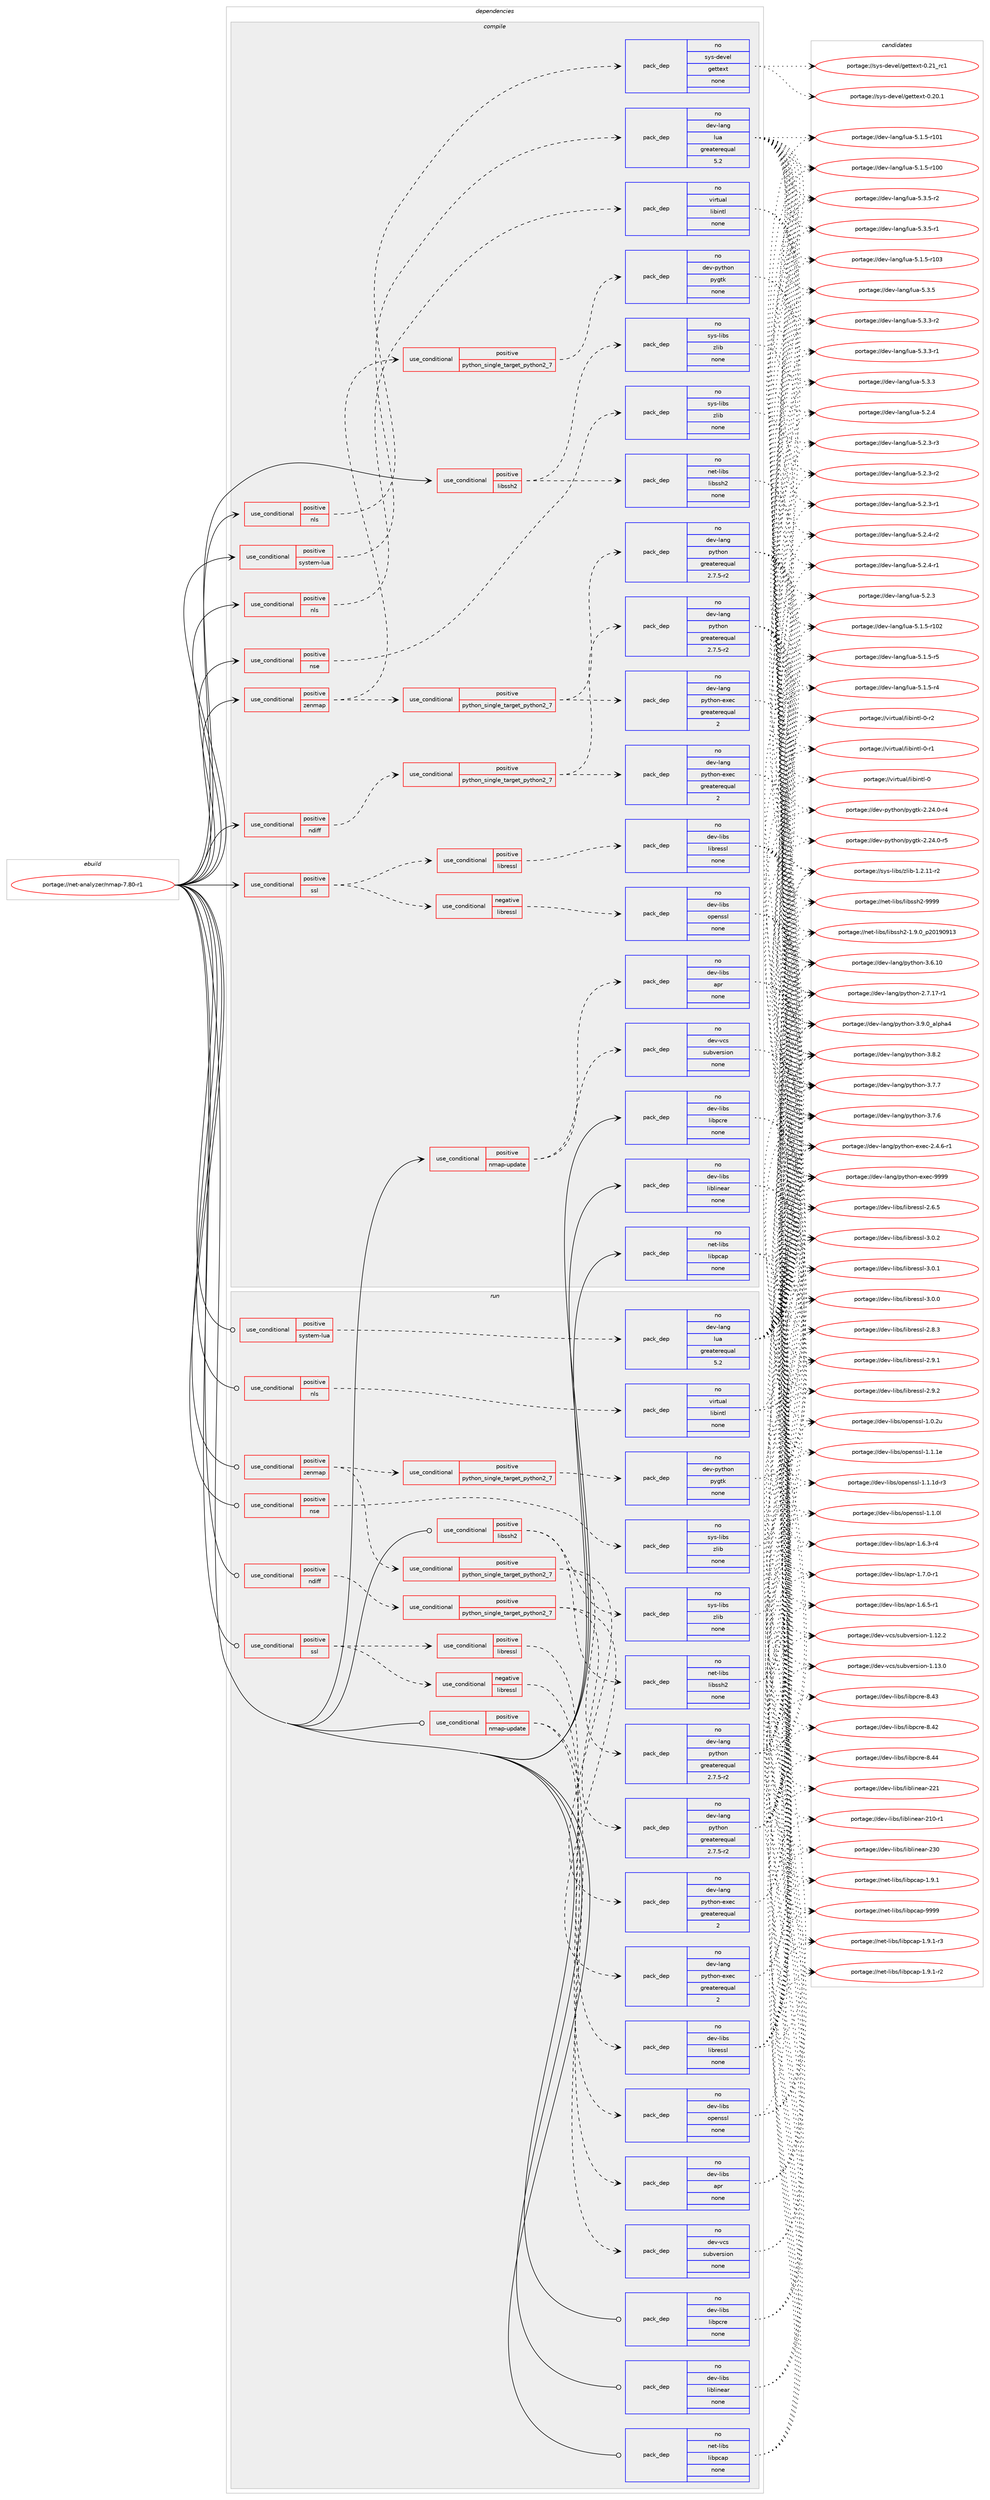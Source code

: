 digraph prolog {

# *************
# Graph options
# *************

newrank=true;
concentrate=true;
compound=true;
graph [rankdir=LR,fontname=Helvetica,fontsize=10,ranksep=1.5];#, ranksep=2.5, nodesep=0.2];
edge  [arrowhead=vee];
node  [fontname=Helvetica,fontsize=10];

# **********
# The ebuild
# **********

subgraph cluster_leftcol {
color=gray;
rank=same;
label=<<i>ebuild</i>>;
id [label="portage://net-analyzer/nmap-7.80-r1", color=red, width=4, href="../net-analyzer/nmap-7.80-r1.svg"];
}

# ****************
# The dependencies
# ****************

subgraph cluster_midcol {
color=gray;
label=<<i>dependencies</i>>;
subgraph cluster_compile {
fillcolor="#eeeeee";
style=filled;
label=<<i>compile</i>>;
subgraph cond4497 {
dependency25790 [label=<<TABLE BORDER="0" CELLBORDER="1" CELLSPACING="0" CELLPADDING="4"><TR><TD ROWSPAN="3" CELLPADDING="10">use_conditional</TD></TR><TR><TD>positive</TD></TR><TR><TD>libssh2</TD></TR></TABLE>>, shape=none, color=red];
subgraph pack20901 {
dependency25791 [label=<<TABLE BORDER="0" CELLBORDER="1" CELLSPACING="0" CELLPADDING="4" WIDTH="220"><TR><TD ROWSPAN="6" CELLPADDING="30">pack_dep</TD></TR><TR><TD WIDTH="110">no</TD></TR><TR><TD>net-libs</TD></TR><TR><TD>libssh2</TD></TR><TR><TD>none</TD></TR><TR><TD></TD></TR></TABLE>>, shape=none, color=blue];
}
dependency25790:e -> dependency25791:w [weight=20,style="dashed",arrowhead="vee"];
subgraph pack20902 {
dependency25792 [label=<<TABLE BORDER="0" CELLBORDER="1" CELLSPACING="0" CELLPADDING="4" WIDTH="220"><TR><TD ROWSPAN="6" CELLPADDING="30">pack_dep</TD></TR><TR><TD WIDTH="110">no</TD></TR><TR><TD>sys-libs</TD></TR><TR><TD>zlib</TD></TR><TR><TD>none</TD></TR><TR><TD></TD></TR></TABLE>>, shape=none, color=blue];
}
dependency25790:e -> dependency25792:w [weight=20,style="dashed",arrowhead="vee"];
}
id:e -> dependency25790:w [weight=20,style="solid",arrowhead="vee"];
subgraph cond4498 {
dependency25793 [label=<<TABLE BORDER="0" CELLBORDER="1" CELLSPACING="0" CELLPADDING="4"><TR><TD ROWSPAN="3" CELLPADDING="10">use_conditional</TD></TR><TR><TD>positive</TD></TR><TR><TD>ndiff</TD></TR></TABLE>>, shape=none, color=red];
subgraph cond4499 {
dependency25794 [label=<<TABLE BORDER="0" CELLBORDER="1" CELLSPACING="0" CELLPADDING="4"><TR><TD ROWSPAN="3" CELLPADDING="10">use_conditional</TD></TR><TR><TD>positive</TD></TR><TR><TD>python_single_target_python2_7</TD></TR></TABLE>>, shape=none, color=red];
subgraph pack20903 {
dependency25795 [label=<<TABLE BORDER="0" CELLBORDER="1" CELLSPACING="0" CELLPADDING="4" WIDTH="220"><TR><TD ROWSPAN="6" CELLPADDING="30">pack_dep</TD></TR><TR><TD WIDTH="110">no</TD></TR><TR><TD>dev-lang</TD></TR><TR><TD>python</TD></TR><TR><TD>greaterequal</TD></TR><TR><TD>2.7.5-r2</TD></TR></TABLE>>, shape=none, color=blue];
}
dependency25794:e -> dependency25795:w [weight=20,style="dashed",arrowhead="vee"];
subgraph pack20904 {
dependency25796 [label=<<TABLE BORDER="0" CELLBORDER="1" CELLSPACING="0" CELLPADDING="4" WIDTH="220"><TR><TD ROWSPAN="6" CELLPADDING="30">pack_dep</TD></TR><TR><TD WIDTH="110">no</TD></TR><TR><TD>dev-lang</TD></TR><TR><TD>python-exec</TD></TR><TR><TD>greaterequal</TD></TR><TR><TD>2</TD></TR></TABLE>>, shape=none, color=blue];
}
dependency25794:e -> dependency25796:w [weight=20,style="dashed",arrowhead="vee"];
}
dependency25793:e -> dependency25794:w [weight=20,style="dashed",arrowhead="vee"];
}
id:e -> dependency25793:w [weight=20,style="solid",arrowhead="vee"];
subgraph cond4500 {
dependency25797 [label=<<TABLE BORDER="0" CELLBORDER="1" CELLSPACING="0" CELLPADDING="4"><TR><TD ROWSPAN="3" CELLPADDING="10">use_conditional</TD></TR><TR><TD>positive</TD></TR><TR><TD>nls</TD></TR></TABLE>>, shape=none, color=red];
subgraph pack20905 {
dependency25798 [label=<<TABLE BORDER="0" CELLBORDER="1" CELLSPACING="0" CELLPADDING="4" WIDTH="220"><TR><TD ROWSPAN="6" CELLPADDING="30">pack_dep</TD></TR><TR><TD WIDTH="110">no</TD></TR><TR><TD>sys-devel</TD></TR><TR><TD>gettext</TD></TR><TR><TD>none</TD></TR><TR><TD></TD></TR></TABLE>>, shape=none, color=blue];
}
dependency25797:e -> dependency25798:w [weight=20,style="dashed",arrowhead="vee"];
}
id:e -> dependency25797:w [weight=20,style="solid",arrowhead="vee"];
subgraph cond4501 {
dependency25799 [label=<<TABLE BORDER="0" CELLBORDER="1" CELLSPACING="0" CELLPADDING="4"><TR><TD ROWSPAN="3" CELLPADDING="10">use_conditional</TD></TR><TR><TD>positive</TD></TR><TR><TD>nls</TD></TR></TABLE>>, shape=none, color=red];
subgraph pack20906 {
dependency25800 [label=<<TABLE BORDER="0" CELLBORDER="1" CELLSPACING="0" CELLPADDING="4" WIDTH="220"><TR><TD ROWSPAN="6" CELLPADDING="30">pack_dep</TD></TR><TR><TD WIDTH="110">no</TD></TR><TR><TD>virtual</TD></TR><TR><TD>libintl</TD></TR><TR><TD>none</TD></TR><TR><TD></TD></TR></TABLE>>, shape=none, color=blue];
}
dependency25799:e -> dependency25800:w [weight=20,style="dashed",arrowhead="vee"];
}
id:e -> dependency25799:w [weight=20,style="solid",arrowhead="vee"];
subgraph cond4502 {
dependency25801 [label=<<TABLE BORDER="0" CELLBORDER="1" CELLSPACING="0" CELLPADDING="4"><TR><TD ROWSPAN="3" CELLPADDING="10">use_conditional</TD></TR><TR><TD>positive</TD></TR><TR><TD>nmap-update</TD></TR></TABLE>>, shape=none, color=red];
subgraph pack20907 {
dependency25802 [label=<<TABLE BORDER="0" CELLBORDER="1" CELLSPACING="0" CELLPADDING="4" WIDTH="220"><TR><TD ROWSPAN="6" CELLPADDING="30">pack_dep</TD></TR><TR><TD WIDTH="110">no</TD></TR><TR><TD>dev-libs</TD></TR><TR><TD>apr</TD></TR><TR><TD>none</TD></TR><TR><TD></TD></TR></TABLE>>, shape=none, color=blue];
}
dependency25801:e -> dependency25802:w [weight=20,style="dashed",arrowhead="vee"];
subgraph pack20908 {
dependency25803 [label=<<TABLE BORDER="0" CELLBORDER="1" CELLSPACING="0" CELLPADDING="4" WIDTH="220"><TR><TD ROWSPAN="6" CELLPADDING="30">pack_dep</TD></TR><TR><TD WIDTH="110">no</TD></TR><TR><TD>dev-vcs</TD></TR><TR><TD>subversion</TD></TR><TR><TD>none</TD></TR><TR><TD></TD></TR></TABLE>>, shape=none, color=blue];
}
dependency25801:e -> dependency25803:w [weight=20,style="dashed",arrowhead="vee"];
}
id:e -> dependency25801:w [weight=20,style="solid",arrowhead="vee"];
subgraph cond4503 {
dependency25804 [label=<<TABLE BORDER="0" CELLBORDER="1" CELLSPACING="0" CELLPADDING="4"><TR><TD ROWSPAN="3" CELLPADDING="10">use_conditional</TD></TR><TR><TD>positive</TD></TR><TR><TD>nse</TD></TR></TABLE>>, shape=none, color=red];
subgraph pack20909 {
dependency25805 [label=<<TABLE BORDER="0" CELLBORDER="1" CELLSPACING="0" CELLPADDING="4" WIDTH="220"><TR><TD ROWSPAN="6" CELLPADDING="30">pack_dep</TD></TR><TR><TD WIDTH="110">no</TD></TR><TR><TD>sys-libs</TD></TR><TR><TD>zlib</TD></TR><TR><TD>none</TD></TR><TR><TD></TD></TR></TABLE>>, shape=none, color=blue];
}
dependency25804:e -> dependency25805:w [weight=20,style="dashed",arrowhead="vee"];
}
id:e -> dependency25804:w [weight=20,style="solid",arrowhead="vee"];
subgraph cond4504 {
dependency25806 [label=<<TABLE BORDER="0" CELLBORDER="1" CELLSPACING="0" CELLPADDING="4"><TR><TD ROWSPAN="3" CELLPADDING="10">use_conditional</TD></TR><TR><TD>positive</TD></TR><TR><TD>ssl</TD></TR></TABLE>>, shape=none, color=red];
subgraph cond4505 {
dependency25807 [label=<<TABLE BORDER="0" CELLBORDER="1" CELLSPACING="0" CELLPADDING="4"><TR><TD ROWSPAN="3" CELLPADDING="10">use_conditional</TD></TR><TR><TD>negative</TD></TR><TR><TD>libressl</TD></TR></TABLE>>, shape=none, color=red];
subgraph pack20910 {
dependency25808 [label=<<TABLE BORDER="0" CELLBORDER="1" CELLSPACING="0" CELLPADDING="4" WIDTH="220"><TR><TD ROWSPAN="6" CELLPADDING="30">pack_dep</TD></TR><TR><TD WIDTH="110">no</TD></TR><TR><TD>dev-libs</TD></TR><TR><TD>openssl</TD></TR><TR><TD>none</TD></TR><TR><TD></TD></TR></TABLE>>, shape=none, color=blue];
}
dependency25807:e -> dependency25808:w [weight=20,style="dashed",arrowhead="vee"];
}
dependency25806:e -> dependency25807:w [weight=20,style="dashed",arrowhead="vee"];
subgraph cond4506 {
dependency25809 [label=<<TABLE BORDER="0" CELLBORDER="1" CELLSPACING="0" CELLPADDING="4"><TR><TD ROWSPAN="3" CELLPADDING="10">use_conditional</TD></TR><TR><TD>positive</TD></TR><TR><TD>libressl</TD></TR></TABLE>>, shape=none, color=red];
subgraph pack20911 {
dependency25810 [label=<<TABLE BORDER="0" CELLBORDER="1" CELLSPACING="0" CELLPADDING="4" WIDTH="220"><TR><TD ROWSPAN="6" CELLPADDING="30">pack_dep</TD></TR><TR><TD WIDTH="110">no</TD></TR><TR><TD>dev-libs</TD></TR><TR><TD>libressl</TD></TR><TR><TD>none</TD></TR><TR><TD></TD></TR></TABLE>>, shape=none, color=blue];
}
dependency25809:e -> dependency25810:w [weight=20,style="dashed",arrowhead="vee"];
}
dependency25806:e -> dependency25809:w [weight=20,style="dashed",arrowhead="vee"];
}
id:e -> dependency25806:w [weight=20,style="solid",arrowhead="vee"];
subgraph cond4507 {
dependency25811 [label=<<TABLE BORDER="0" CELLBORDER="1" CELLSPACING="0" CELLPADDING="4"><TR><TD ROWSPAN="3" CELLPADDING="10">use_conditional</TD></TR><TR><TD>positive</TD></TR><TR><TD>system-lua</TD></TR></TABLE>>, shape=none, color=red];
subgraph pack20912 {
dependency25812 [label=<<TABLE BORDER="0" CELLBORDER="1" CELLSPACING="0" CELLPADDING="4" WIDTH="220"><TR><TD ROWSPAN="6" CELLPADDING="30">pack_dep</TD></TR><TR><TD WIDTH="110">no</TD></TR><TR><TD>dev-lang</TD></TR><TR><TD>lua</TD></TR><TR><TD>greaterequal</TD></TR><TR><TD>5.2</TD></TR></TABLE>>, shape=none, color=blue];
}
dependency25811:e -> dependency25812:w [weight=20,style="dashed",arrowhead="vee"];
}
id:e -> dependency25811:w [weight=20,style="solid",arrowhead="vee"];
subgraph cond4508 {
dependency25813 [label=<<TABLE BORDER="0" CELLBORDER="1" CELLSPACING="0" CELLPADDING="4"><TR><TD ROWSPAN="3" CELLPADDING="10">use_conditional</TD></TR><TR><TD>positive</TD></TR><TR><TD>zenmap</TD></TR></TABLE>>, shape=none, color=red];
subgraph cond4509 {
dependency25814 [label=<<TABLE BORDER="0" CELLBORDER="1" CELLSPACING="0" CELLPADDING="4"><TR><TD ROWSPAN="3" CELLPADDING="10">use_conditional</TD></TR><TR><TD>positive</TD></TR><TR><TD>python_single_target_python2_7</TD></TR></TABLE>>, shape=none, color=red];
subgraph pack20913 {
dependency25815 [label=<<TABLE BORDER="0" CELLBORDER="1" CELLSPACING="0" CELLPADDING="4" WIDTH="220"><TR><TD ROWSPAN="6" CELLPADDING="30">pack_dep</TD></TR><TR><TD WIDTH="110">no</TD></TR><TR><TD>dev-python</TD></TR><TR><TD>pygtk</TD></TR><TR><TD>none</TD></TR><TR><TD></TD></TR></TABLE>>, shape=none, color=blue];
}
dependency25814:e -> dependency25815:w [weight=20,style="dashed",arrowhead="vee"];
}
dependency25813:e -> dependency25814:w [weight=20,style="dashed",arrowhead="vee"];
subgraph cond4510 {
dependency25816 [label=<<TABLE BORDER="0" CELLBORDER="1" CELLSPACING="0" CELLPADDING="4"><TR><TD ROWSPAN="3" CELLPADDING="10">use_conditional</TD></TR><TR><TD>positive</TD></TR><TR><TD>python_single_target_python2_7</TD></TR></TABLE>>, shape=none, color=red];
subgraph pack20914 {
dependency25817 [label=<<TABLE BORDER="0" CELLBORDER="1" CELLSPACING="0" CELLPADDING="4" WIDTH="220"><TR><TD ROWSPAN="6" CELLPADDING="30">pack_dep</TD></TR><TR><TD WIDTH="110">no</TD></TR><TR><TD>dev-lang</TD></TR><TR><TD>python</TD></TR><TR><TD>greaterequal</TD></TR><TR><TD>2.7.5-r2</TD></TR></TABLE>>, shape=none, color=blue];
}
dependency25816:e -> dependency25817:w [weight=20,style="dashed",arrowhead="vee"];
subgraph pack20915 {
dependency25818 [label=<<TABLE BORDER="0" CELLBORDER="1" CELLSPACING="0" CELLPADDING="4" WIDTH="220"><TR><TD ROWSPAN="6" CELLPADDING="30">pack_dep</TD></TR><TR><TD WIDTH="110">no</TD></TR><TR><TD>dev-lang</TD></TR><TR><TD>python-exec</TD></TR><TR><TD>greaterequal</TD></TR><TR><TD>2</TD></TR></TABLE>>, shape=none, color=blue];
}
dependency25816:e -> dependency25818:w [weight=20,style="dashed",arrowhead="vee"];
}
dependency25813:e -> dependency25816:w [weight=20,style="dashed",arrowhead="vee"];
}
id:e -> dependency25813:w [weight=20,style="solid",arrowhead="vee"];
subgraph pack20916 {
dependency25819 [label=<<TABLE BORDER="0" CELLBORDER="1" CELLSPACING="0" CELLPADDING="4" WIDTH="220"><TR><TD ROWSPAN="6" CELLPADDING="30">pack_dep</TD></TR><TR><TD WIDTH="110">no</TD></TR><TR><TD>dev-libs</TD></TR><TR><TD>liblinear</TD></TR><TR><TD>none</TD></TR><TR><TD></TD></TR></TABLE>>, shape=none, color=blue];
}
id:e -> dependency25819:w [weight=20,style="solid",arrowhead="vee"];
subgraph pack20917 {
dependency25820 [label=<<TABLE BORDER="0" CELLBORDER="1" CELLSPACING="0" CELLPADDING="4" WIDTH="220"><TR><TD ROWSPAN="6" CELLPADDING="30">pack_dep</TD></TR><TR><TD WIDTH="110">no</TD></TR><TR><TD>dev-libs</TD></TR><TR><TD>libpcre</TD></TR><TR><TD>none</TD></TR><TR><TD></TD></TR></TABLE>>, shape=none, color=blue];
}
id:e -> dependency25820:w [weight=20,style="solid",arrowhead="vee"];
subgraph pack20918 {
dependency25821 [label=<<TABLE BORDER="0" CELLBORDER="1" CELLSPACING="0" CELLPADDING="4" WIDTH="220"><TR><TD ROWSPAN="6" CELLPADDING="30">pack_dep</TD></TR><TR><TD WIDTH="110">no</TD></TR><TR><TD>net-libs</TD></TR><TR><TD>libpcap</TD></TR><TR><TD>none</TD></TR><TR><TD></TD></TR></TABLE>>, shape=none, color=blue];
}
id:e -> dependency25821:w [weight=20,style="solid",arrowhead="vee"];
}
subgraph cluster_compileandrun {
fillcolor="#eeeeee";
style=filled;
label=<<i>compile and run</i>>;
}
subgraph cluster_run {
fillcolor="#eeeeee";
style=filled;
label=<<i>run</i>>;
subgraph cond4511 {
dependency25822 [label=<<TABLE BORDER="0" CELLBORDER="1" CELLSPACING="0" CELLPADDING="4"><TR><TD ROWSPAN="3" CELLPADDING="10">use_conditional</TD></TR><TR><TD>positive</TD></TR><TR><TD>libssh2</TD></TR></TABLE>>, shape=none, color=red];
subgraph pack20919 {
dependency25823 [label=<<TABLE BORDER="0" CELLBORDER="1" CELLSPACING="0" CELLPADDING="4" WIDTH="220"><TR><TD ROWSPAN="6" CELLPADDING="30">pack_dep</TD></TR><TR><TD WIDTH="110">no</TD></TR><TR><TD>net-libs</TD></TR><TR><TD>libssh2</TD></TR><TR><TD>none</TD></TR><TR><TD></TD></TR></TABLE>>, shape=none, color=blue];
}
dependency25822:e -> dependency25823:w [weight=20,style="dashed",arrowhead="vee"];
subgraph pack20920 {
dependency25824 [label=<<TABLE BORDER="0" CELLBORDER="1" CELLSPACING="0" CELLPADDING="4" WIDTH="220"><TR><TD ROWSPAN="6" CELLPADDING="30">pack_dep</TD></TR><TR><TD WIDTH="110">no</TD></TR><TR><TD>sys-libs</TD></TR><TR><TD>zlib</TD></TR><TR><TD>none</TD></TR><TR><TD></TD></TR></TABLE>>, shape=none, color=blue];
}
dependency25822:e -> dependency25824:w [weight=20,style="dashed",arrowhead="vee"];
}
id:e -> dependency25822:w [weight=20,style="solid",arrowhead="odot"];
subgraph cond4512 {
dependency25825 [label=<<TABLE BORDER="0" CELLBORDER="1" CELLSPACING="0" CELLPADDING="4"><TR><TD ROWSPAN="3" CELLPADDING="10">use_conditional</TD></TR><TR><TD>positive</TD></TR><TR><TD>ndiff</TD></TR></TABLE>>, shape=none, color=red];
subgraph cond4513 {
dependency25826 [label=<<TABLE BORDER="0" CELLBORDER="1" CELLSPACING="0" CELLPADDING="4"><TR><TD ROWSPAN="3" CELLPADDING="10">use_conditional</TD></TR><TR><TD>positive</TD></TR><TR><TD>python_single_target_python2_7</TD></TR></TABLE>>, shape=none, color=red];
subgraph pack20921 {
dependency25827 [label=<<TABLE BORDER="0" CELLBORDER="1" CELLSPACING="0" CELLPADDING="4" WIDTH="220"><TR><TD ROWSPAN="6" CELLPADDING="30">pack_dep</TD></TR><TR><TD WIDTH="110">no</TD></TR><TR><TD>dev-lang</TD></TR><TR><TD>python</TD></TR><TR><TD>greaterequal</TD></TR><TR><TD>2.7.5-r2</TD></TR></TABLE>>, shape=none, color=blue];
}
dependency25826:e -> dependency25827:w [weight=20,style="dashed",arrowhead="vee"];
subgraph pack20922 {
dependency25828 [label=<<TABLE BORDER="0" CELLBORDER="1" CELLSPACING="0" CELLPADDING="4" WIDTH="220"><TR><TD ROWSPAN="6" CELLPADDING="30">pack_dep</TD></TR><TR><TD WIDTH="110">no</TD></TR><TR><TD>dev-lang</TD></TR><TR><TD>python-exec</TD></TR><TR><TD>greaterequal</TD></TR><TR><TD>2</TD></TR></TABLE>>, shape=none, color=blue];
}
dependency25826:e -> dependency25828:w [weight=20,style="dashed",arrowhead="vee"];
}
dependency25825:e -> dependency25826:w [weight=20,style="dashed",arrowhead="vee"];
}
id:e -> dependency25825:w [weight=20,style="solid",arrowhead="odot"];
subgraph cond4514 {
dependency25829 [label=<<TABLE BORDER="0" CELLBORDER="1" CELLSPACING="0" CELLPADDING="4"><TR><TD ROWSPAN="3" CELLPADDING="10">use_conditional</TD></TR><TR><TD>positive</TD></TR><TR><TD>nls</TD></TR></TABLE>>, shape=none, color=red];
subgraph pack20923 {
dependency25830 [label=<<TABLE BORDER="0" CELLBORDER="1" CELLSPACING="0" CELLPADDING="4" WIDTH="220"><TR><TD ROWSPAN="6" CELLPADDING="30">pack_dep</TD></TR><TR><TD WIDTH="110">no</TD></TR><TR><TD>virtual</TD></TR><TR><TD>libintl</TD></TR><TR><TD>none</TD></TR><TR><TD></TD></TR></TABLE>>, shape=none, color=blue];
}
dependency25829:e -> dependency25830:w [weight=20,style="dashed",arrowhead="vee"];
}
id:e -> dependency25829:w [weight=20,style="solid",arrowhead="odot"];
subgraph cond4515 {
dependency25831 [label=<<TABLE BORDER="0" CELLBORDER="1" CELLSPACING="0" CELLPADDING="4"><TR><TD ROWSPAN="3" CELLPADDING="10">use_conditional</TD></TR><TR><TD>positive</TD></TR><TR><TD>nmap-update</TD></TR></TABLE>>, shape=none, color=red];
subgraph pack20924 {
dependency25832 [label=<<TABLE BORDER="0" CELLBORDER="1" CELLSPACING="0" CELLPADDING="4" WIDTH="220"><TR><TD ROWSPAN="6" CELLPADDING="30">pack_dep</TD></TR><TR><TD WIDTH="110">no</TD></TR><TR><TD>dev-libs</TD></TR><TR><TD>apr</TD></TR><TR><TD>none</TD></TR><TR><TD></TD></TR></TABLE>>, shape=none, color=blue];
}
dependency25831:e -> dependency25832:w [weight=20,style="dashed",arrowhead="vee"];
subgraph pack20925 {
dependency25833 [label=<<TABLE BORDER="0" CELLBORDER="1" CELLSPACING="0" CELLPADDING="4" WIDTH="220"><TR><TD ROWSPAN="6" CELLPADDING="30">pack_dep</TD></TR><TR><TD WIDTH="110">no</TD></TR><TR><TD>dev-vcs</TD></TR><TR><TD>subversion</TD></TR><TR><TD>none</TD></TR><TR><TD></TD></TR></TABLE>>, shape=none, color=blue];
}
dependency25831:e -> dependency25833:w [weight=20,style="dashed",arrowhead="vee"];
}
id:e -> dependency25831:w [weight=20,style="solid",arrowhead="odot"];
subgraph cond4516 {
dependency25834 [label=<<TABLE BORDER="0" CELLBORDER="1" CELLSPACING="0" CELLPADDING="4"><TR><TD ROWSPAN="3" CELLPADDING="10">use_conditional</TD></TR><TR><TD>positive</TD></TR><TR><TD>nse</TD></TR></TABLE>>, shape=none, color=red];
subgraph pack20926 {
dependency25835 [label=<<TABLE BORDER="0" CELLBORDER="1" CELLSPACING="0" CELLPADDING="4" WIDTH="220"><TR><TD ROWSPAN="6" CELLPADDING="30">pack_dep</TD></TR><TR><TD WIDTH="110">no</TD></TR><TR><TD>sys-libs</TD></TR><TR><TD>zlib</TD></TR><TR><TD>none</TD></TR><TR><TD></TD></TR></TABLE>>, shape=none, color=blue];
}
dependency25834:e -> dependency25835:w [weight=20,style="dashed",arrowhead="vee"];
}
id:e -> dependency25834:w [weight=20,style="solid",arrowhead="odot"];
subgraph cond4517 {
dependency25836 [label=<<TABLE BORDER="0" CELLBORDER="1" CELLSPACING="0" CELLPADDING="4"><TR><TD ROWSPAN="3" CELLPADDING="10">use_conditional</TD></TR><TR><TD>positive</TD></TR><TR><TD>ssl</TD></TR></TABLE>>, shape=none, color=red];
subgraph cond4518 {
dependency25837 [label=<<TABLE BORDER="0" CELLBORDER="1" CELLSPACING="0" CELLPADDING="4"><TR><TD ROWSPAN="3" CELLPADDING="10">use_conditional</TD></TR><TR><TD>negative</TD></TR><TR><TD>libressl</TD></TR></TABLE>>, shape=none, color=red];
subgraph pack20927 {
dependency25838 [label=<<TABLE BORDER="0" CELLBORDER="1" CELLSPACING="0" CELLPADDING="4" WIDTH="220"><TR><TD ROWSPAN="6" CELLPADDING="30">pack_dep</TD></TR><TR><TD WIDTH="110">no</TD></TR><TR><TD>dev-libs</TD></TR><TR><TD>openssl</TD></TR><TR><TD>none</TD></TR><TR><TD></TD></TR></TABLE>>, shape=none, color=blue];
}
dependency25837:e -> dependency25838:w [weight=20,style="dashed",arrowhead="vee"];
}
dependency25836:e -> dependency25837:w [weight=20,style="dashed",arrowhead="vee"];
subgraph cond4519 {
dependency25839 [label=<<TABLE BORDER="0" CELLBORDER="1" CELLSPACING="0" CELLPADDING="4"><TR><TD ROWSPAN="3" CELLPADDING="10">use_conditional</TD></TR><TR><TD>positive</TD></TR><TR><TD>libressl</TD></TR></TABLE>>, shape=none, color=red];
subgraph pack20928 {
dependency25840 [label=<<TABLE BORDER="0" CELLBORDER="1" CELLSPACING="0" CELLPADDING="4" WIDTH="220"><TR><TD ROWSPAN="6" CELLPADDING="30">pack_dep</TD></TR><TR><TD WIDTH="110">no</TD></TR><TR><TD>dev-libs</TD></TR><TR><TD>libressl</TD></TR><TR><TD>none</TD></TR><TR><TD></TD></TR></TABLE>>, shape=none, color=blue];
}
dependency25839:e -> dependency25840:w [weight=20,style="dashed",arrowhead="vee"];
}
dependency25836:e -> dependency25839:w [weight=20,style="dashed",arrowhead="vee"];
}
id:e -> dependency25836:w [weight=20,style="solid",arrowhead="odot"];
subgraph cond4520 {
dependency25841 [label=<<TABLE BORDER="0" CELLBORDER="1" CELLSPACING="0" CELLPADDING="4"><TR><TD ROWSPAN="3" CELLPADDING="10">use_conditional</TD></TR><TR><TD>positive</TD></TR><TR><TD>system-lua</TD></TR></TABLE>>, shape=none, color=red];
subgraph pack20929 {
dependency25842 [label=<<TABLE BORDER="0" CELLBORDER="1" CELLSPACING="0" CELLPADDING="4" WIDTH="220"><TR><TD ROWSPAN="6" CELLPADDING="30">pack_dep</TD></TR><TR><TD WIDTH="110">no</TD></TR><TR><TD>dev-lang</TD></TR><TR><TD>lua</TD></TR><TR><TD>greaterequal</TD></TR><TR><TD>5.2</TD></TR></TABLE>>, shape=none, color=blue];
}
dependency25841:e -> dependency25842:w [weight=20,style="dashed",arrowhead="vee"];
}
id:e -> dependency25841:w [weight=20,style="solid",arrowhead="odot"];
subgraph cond4521 {
dependency25843 [label=<<TABLE BORDER="0" CELLBORDER="1" CELLSPACING="0" CELLPADDING="4"><TR><TD ROWSPAN="3" CELLPADDING="10">use_conditional</TD></TR><TR><TD>positive</TD></TR><TR><TD>zenmap</TD></TR></TABLE>>, shape=none, color=red];
subgraph cond4522 {
dependency25844 [label=<<TABLE BORDER="0" CELLBORDER="1" CELLSPACING="0" CELLPADDING="4"><TR><TD ROWSPAN="3" CELLPADDING="10">use_conditional</TD></TR><TR><TD>positive</TD></TR><TR><TD>python_single_target_python2_7</TD></TR></TABLE>>, shape=none, color=red];
subgraph pack20930 {
dependency25845 [label=<<TABLE BORDER="0" CELLBORDER="1" CELLSPACING="0" CELLPADDING="4" WIDTH="220"><TR><TD ROWSPAN="6" CELLPADDING="30">pack_dep</TD></TR><TR><TD WIDTH="110">no</TD></TR><TR><TD>dev-python</TD></TR><TR><TD>pygtk</TD></TR><TR><TD>none</TD></TR><TR><TD></TD></TR></TABLE>>, shape=none, color=blue];
}
dependency25844:e -> dependency25845:w [weight=20,style="dashed",arrowhead="vee"];
}
dependency25843:e -> dependency25844:w [weight=20,style="dashed",arrowhead="vee"];
subgraph cond4523 {
dependency25846 [label=<<TABLE BORDER="0" CELLBORDER="1" CELLSPACING="0" CELLPADDING="4"><TR><TD ROWSPAN="3" CELLPADDING="10">use_conditional</TD></TR><TR><TD>positive</TD></TR><TR><TD>python_single_target_python2_7</TD></TR></TABLE>>, shape=none, color=red];
subgraph pack20931 {
dependency25847 [label=<<TABLE BORDER="0" CELLBORDER="1" CELLSPACING="0" CELLPADDING="4" WIDTH="220"><TR><TD ROWSPAN="6" CELLPADDING="30">pack_dep</TD></TR><TR><TD WIDTH="110">no</TD></TR><TR><TD>dev-lang</TD></TR><TR><TD>python</TD></TR><TR><TD>greaterequal</TD></TR><TR><TD>2.7.5-r2</TD></TR></TABLE>>, shape=none, color=blue];
}
dependency25846:e -> dependency25847:w [weight=20,style="dashed",arrowhead="vee"];
subgraph pack20932 {
dependency25848 [label=<<TABLE BORDER="0" CELLBORDER="1" CELLSPACING="0" CELLPADDING="4" WIDTH="220"><TR><TD ROWSPAN="6" CELLPADDING="30">pack_dep</TD></TR><TR><TD WIDTH="110">no</TD></TR><TR><TD>dev-lang</TD></TR><TR><TD>python-exec</TD></TR><TR><TD>greaterequal</TD></TR><TR><TD>2</TD></TR></TABLE>>, shape=none, color=blue];
}
dependency25846:e -> dependency25848:w [weight=20,style="dashed",arrowhead="vee"];
}
dependency25843:e -> dependency25846:w [weight=20,style="dashed",arrowhead="vee"];
}
id:e -> dependency25843:w [weight=20,style="solid",arrowhead="odot"];
subgraph pack20933 {
dependency25849 [label=<<TABLE BORDER="0" CELLBORDER="1" CELLSPACING="0" CELLPADDING="4" WIDTH="220"><TR><TD ROWSPAN="6" CELLPADDING="30">pack_dep</TD></TR><TR><TD WIDTH="110">no</TD></TR><TR><TD>dev-libs</TD></TR><TR><TD>liblinear</TD></TR><TR><TD>none</TD></TR><TR><TD></TD></TR></TABLE>>, shape=none, color=blue];
}
id:e -> dependency25849:w [weight=20,style="solid",arrowhead="odot"];
subgraph pack20934 {
dependency25850 [label=<<TABLE BORDER="0" CELLBORDER="1" CELLSPACING="0" CELLPADDING="4" WIDTH="220"><TR><TD ROWSPAN="6" CELLPADDING="30">pack_dep</TD></TR><TR><TD WIDTH="110">no</TD></TR><TR><TD>dev-libs</TD></TR><TR><TD>libpcre</TD></TR><TR><TD>none</TD></TR><TR><TD></TD></TR></TABLE>>, shape=none, color=blue];
}
id:e -> dependency25850:w [weight=20,style="solid",arrowhead="odot"];
subgraph pack20935 {
dependency25851 [label=<<TABLE BORDER="0" CELLBORDER="1" CELLSPACING="0" CELLPADDING="4" WIDTH="220"><TR><TD ROWSPAN="6" CELLPADDING="30">pack_dep</TD></TR><TR><TD WIDTH="110">no</TD></TR><TR><TD>net-libs</TD></TR><TR><TD>libpcap</TD></TR><TR><TD>none</TD></TR><TR><TD></TD></TR></TABLE>>, shape=none, color=blue];
}
id:e -> dependency25851:w [weight=20,style="solid",arrowhead="odot"];
}
}

# **************
# The candidates
# **************

subgraph cluster_choices {
rank=same;
color=gray;
label=<<i>candidates</i>>;

subgraph choice20901 {
color=black;
nodesep=1;
choice11010111645108105981154710810598115115104504557575757 [label="portage://net-libs/libssh2-9999", color=red, width=4,href="../net-libs/libssh2-9999.svg"];
choice1101011164510810598115471081059811511510450454946574648951125048495748574951 [label="portage://net-libs/libssh2-1.9.0_p20190913", color=red, width=4,href="../net-libs/libssh2-1.9.0_p20190913.svg"];
dependency25791:e -> choice11010111645108105981154710810598115115104504557575757:w [style=dotted,weight="100"];
dependency25791:e -> choice1101011164510810598115471081059811511510450454946574648951125048495748574951:w [style=dotted,weight="100"];
}
subgraph choice20902 {
color=black;
nodesep=1;
choice11512111545108105981154712210810598454946504649494511450 [label="portage://sys-libs/zlib-1.2.11-r2", color=red, width=4,href="../sys-libs/zlib-1.2.11-r2.svg"];
dependency25792:e -> choice11512111545108105981154712210810598454946504649494511450:w [style=dotted,weight="100"];
}
subgraph choice20903 {
color=black;
nodesep=1;
choice10010111845108971101034711212111610411111045514657464895971081121049752 [label="portage://dev-lang/python-3.9.0_alpha4", color=red, width=4,href="../dev-lang/python-3.9.0_alpha4.svg"];
choice100101118451089711010347112121116104111110455146564650 [label="portage://dev-lang/python-3.8.2", color=red, width=4,href="../dev-lang/python-3.8.2.svg"];
choice100101118451089711010347112121116104111110455146554655 [label="portage://dev-lang/python-3.7.7", color=red, width=4,href="../dev-lang/python-3.7.7.svg"];
choice100101118451089711010347112121116104111110455146554654 [label="portage://dev-lang/python-3.7.6", color=red, width=4,href="../dev-lang/python-3.7.6.svg"];
choice10010111845108971101034711212111610411111045514654464948 [label="portage://dev-lang/python-3.6.10", color=red, width=4,href="../dev-lang/python-3.6.10.svg"];
choice100101118451089711010347112121116104111110455046554649554511449 [label="portage://dev-lang/python-2.7.17-r1", color=red, width=4,href="../dev-lang/python-2.7.17-r1.svg"];
dependency25795:e -> choice10010111845108971101034711212111610411111045514657464895971081121049752:w [style=dotted,weight="100"];
dependency25795:e -> choice100101118451089711010347112121116104111110455146564650:w [style=dotted,weight="100"];
dependency25795:e -> choice100101118451089711010347112121116104111110455146554655:w [style=dotted,weight="100"];
dependency25795:e -> choice100101118451089711010347112121116104111110455146554654:w [style=dotted,weight="100"];
dependency25795:e -> choice10010111845108971101034711212111610411111045514654464948:w [style=dotted,weight="100"];
dependency25795:e -> choice100101118451089711010347112121116104111110455046554649554511449:w [style=dotted,weight="100"];
}
subgraph choice20904 {
color=black;
nodesep=1;
choice10010111845108971101034711212111610411111045101120101994557575757 [label="portage://dev-lang/python-exec-9999", color=red, width=4,href="../dev-lang/python-exec-9999.svg"];
choice10010111845108971101034711212111610411111045101120101994550465246544511449 [label="portage://dev-lang/python-exec-2.4.6-r1", color=red, width=4,href="../dev-lang/python-exec-2.4.6-r1.svg"];
dependency25796:e -> choice10010111845108971101034711212111610411111045101120101994557575757:w [style=dotted,weight="100"];
dependency25796:e -> choice10010111845108971101034711212111610411111045101120101994550465246544511449:w [style=dotted,weight="100"];
}
subgraph choice20905 {
color=black;
nodesep=1;
choice11512111545100101118101108471031011161161011201164548465049951149949 [label="portage://sys-devel/gettext-0.21_rc1", color=red, width=4,href="../sys-devel/gettext-0.21_rc1.svg"];
choice115121115451001011181011084710310111611610112011645484650484649 [label="portage://sys-devel/gettext-0.20.1", color=red, width=4,href="../sys-devel/gettext-0.20.1.svg"];
dependency25798:e -> choice11512111545100101118101108471031011161161011201164548465049951149949:w [style=dotted,weight="100"];
dependency25798:e -> choice115121115451001011181011084710310111611610112011645484650484649:w [style=dotted,weight="100"];
}
subgraph choice20906 {
color=black;
nodesep=1;
choice11810511411611797108471081059810511011610845484511450 [label="portage://virtual/libintl-0-r2", color=red, width=4,href="../virtual/libintl-0-r2.svg"];
choice11810511411611797108471081059810511011610845484511449 [label="portage://virtual/libintl-0-r1", color=red, width=4,href="../virtual/libintl-0-r1.svg"];
choice1181051141161179710847108105981051101161084548 [label="portage://virtual/libintl-0", color=red, width=4,href="../virtual/libintl-0.svg"];
dependency25800:e -> choice11810511411611797108471081059810511011610845484511450:w [style=dotted,weight="100"];
dependency25800:e -> choice11810511411611797108471081059810511011610845484511449:w [style=dotted,weight="100"];
dependency25800:e -> choice1181051141161179710847108105981051101161084548:w [style=dotted,weight="100"];
}
subgraph choice20907 {
color=black;
nodesep=1;
choice100101118451081059811547971121144549465546484511449 [label="portage://dev-libs/apr-1.7.0-r1", color=red, width=4,href="../dev-libs/apr-1.7.0-r1.svg"];
choice100101118451081059811547971121144549465446534511449 [label="portage://dev-libs/apr-1.6.5-r1", color=red, width=4,href="../dev-libs/apr-1.6.5-r1.svg"];
choice100101118451081059811547971121144549465446514511452 [label="portage://dev-libs/apr-1.6.3-r4", color=red, width=4,href="../dev-libs/apr-1.6.3-r4.svg"];
dependency25802:e -> choice100101118451081059811547971121144549465546484511449:w [style=dotted,weight="100"];
dependency25802:e -> choice100101118451081059811547971121144549465446534511449:w [style=dotted,weight="100"];
dependency25802:e -> choice100101118451081059811547971121144549465446514511452:w [style=dotted,weight="100"];
}
subgraph choice20908 {
color=black;
nodesep=1;
choice1001011184511899115471151179811810111411510511111045494649514648 [label="portage://dev-vcs/subversion-1.13.0", color=red, width=4,href="../dev-vcs/subversion-1.13.0.svg"];
choice1001011184511899115471151179811810111411510511111045494649504650 [label="portage://dev-vcs/subversion-1.12.2", color=red, width=4,href="../dev-vcs/subversion-1.12.2.svg"];
dependency25803:e -> choice1001011184511899115471151179811810111411510511111045494649514648:w [style=dotted,weight="100"];
dependency25803:e -> choice1001011184511899115471151179811810111411510511111045494649504650:w [style=dotted,weight="100"];
}
subgraph choice20909 {
color=black;
nodesep=1;
choice11512111545108105981154712210810598454946504649494511450 [label="portage://sys-libs/zlib-1.2.11-r2", color=red, width=4,href="../sys-libs/zlib-1.2.11-r2.svg"];
dependency25805:e -> choice11512111545108105981154712210810598454946504649494511450:w [style=dotted,weight="100"];
}
subgraph choice20910 {
color=black;
nodesep=1;
choice100101118451081059811547111112101110115115108454946494649101 [label="portage://dev-libs/openssl-1.1.1e", color=red, width=4,href="../dev-libs/openssl-1.1.1e.svg"];
choice1001011184510810598115471111121011101151151084549464946491004511451 [label="portage://dev-libs/openssl-1.1.1d-r3", color=red, width=4,href="../dev-libs/openssl-1.1.1d-r3.svg"];
choice100101118451081059811547111112101110115115108454946494648108 [label="portage://dev-libs/openssl-1.1.0l", color=red, width=4,href="../dev-libs/openssl-1.1.0l.svg"];
choice100101118451081059811547111112101110115115108454946484650117 [label="portage://dev-libs/openssl-1.0.2u", color=red, width=4,href="../dev-libs/openssl-1.0.2u.svg"];
dependency25808:e -> choice100101118451081059811547111112101110115115108454946494649101:w [style=dotted,weight="100"];
dependency25808:e -> choice1001011184510810598115471111121011101151151084549464946491004511451:w [style=dotted,weight="100"];
dependency25808:e -> choice100101118451081059811547111112101110115115108454946494648108:w [style=dotted,weight="100"];
dependency25808:e -> choice100101118451081059811547111112101110115115108454946484650117:w [style=dotted,weight="100"];
}
subgraph choice20911 {
color=black;
nodesep=1;
choice10010111845108105981154710810598114101115115108455146484650 [label="portage://dev-libs/libressl-3.0.2", color=red, width=4,href="../dev-libs/libressl-3.0.2.svg"];
choice10010111845108105981154710810598114101115115108455146484649 [label="portage://dev-libs/libressl-3.0.1", color=red, width=4,href="../dev-libs/libressl-3.0.1.svg"];
choice10010111845108105981154710810598114101115115108455146484648 [label="portage://dev-libs/libressl-3.0.0", color=red, width=4,href="../dev-libs/libressl-3.0.0.svg"];
choice10010111845108105981154710810598114101115115108455046574650 [label="portage://dev-libs/libressl-2.9.2", color=red, width=4,href="../dev-libs/libressl-2.9.2.svg"];
choice10010111845108105981154710810598114101115115108455046574649 [label="portage://dev-libs/libressl-2.9.1", color=red, width=4,href="../dev-libs/libressl-2.9.1.svg"];
choice10010111845108105981154710810598114101115115108455046564651 [label="portage://dev-libs/libressl-2.8.3", color=red, width=4,href="../dev-libs/libressl-2.8.3.svg"];
choice10010111845108105981154710810598114101115115108455046544653 [label="portage://dev-libs/libressl-2.6.5", color=red, width=4,href="../dev-libs/libressl-2.6.5.svg"];
dependency25810:e -> choice10010111845108105981154710810598114101115115108455146484650:w [style=dotted,weight="100"];
dependency25810:e -> choice10010111845108105981154710810598114101115115108455146484649:w [style=dotted,weight="100"];
dependency25810:e -> choice10010111845108105981154710810598114101115115108455146484648:w [style=dotted,weight="100"];
dependency25810:e -> choice10010111845108105981154710810598114101115115108455046574650:w [style=dotted,weight="100"];
dependency25810:e -> choice10010111845108105981154710810598114101115115108455046574649:w [style=dotted,weight="100"];
dependency25810:e -> choice10010111845108105981154710810598114101115115108455046564651:w [style=dotted,weight="100"];
dependency25810:e -> choice10010111845108105981154710810598114101115115108455046544653:w [style=dotted,weight="100"];
}
subgraph choice20912 {
color=black;
nodesep=1;
choice100101118451089711010347108117974553465146534511450 [label="portage://dev-lang/lua-5.3.5-r2", color=red, width=4,href="../dev-lang/lua-5.3.5-r2.svg"];
choice100101118451089711010347108117974553465146534511449 [label="portage://dev-lang/lua-5.3.5-r1", color=red, width=4,href="../dev-lang/lua-5.3.5-r1.svg"];
choice10010111845108971101034710811797455346514653 [label="portage://dev-lang/lua-5.3.5", color=red, width=4,href="../dev-lang/lua-5.3.5.svg"];
choice100101118451089711010347108117974553465146514511450 [label="portage://dev-lang/lua-5.3.3-r2", color=red, width=4,href="../dev-lang/lua-5.3.3-r2.svg"];
choice100101118451089711010347108117974553465146514511449 [label="portage://dev-lang/lua-5.3.3-r1", color=red, width=4,href="../dev-lang/lua-5.3.3-r1.svg"];
choice10010111845108971101034710811797455346514651 [label="portage://dev-lang/lua-5.3.3", color=red, width=4,href="../dev-lang/lua-5.3.3.svg"];
choice100101118451089711010347108117974553465046524511450 [label="portage://dev-lang/lua-5.2.4-r2", color=red, width=4,href="../dev-lang/lua-5.2.4-r2.svg"];
choice100101118451089711010347108117974553465046524511449 [label="portage://dev-lang/lua-5.2.4-r1", color=red, width=4,href="../dev-lang/lua-5.2.4-r1.svg"];
choice10010111845108971101034710811797455346504652 [label="portage://dev-lang/lua-5.2.4", color=red, width=4,href="../dev-lang/lua-5.2.4.svg"];
choice100101118451089711010347108117974553465046514511451 [label="portage://dev-lang/lua-5.2.3-r3", color=red, width=4,href="../dev-lang/lua-5.2.3-r3.svg"];
choice100101118451089711010347108117974553465046514511450 [label="portage://dev-lang/lua-5.2.3-r2", color=red, width=4,href="../dev-lang/lua-5.2.3-r2.svg"];
choice100101118451089711010347108117974553465046514511449 [label="portage://dev-lang/lua-5.2.3-r1", color=red, width=4,href="../dev-lang/lua-5.2.3-r1.svg"];
choice10010111845108971101034710811797455346504651 [label="portage://dev-lang/lua-5.2.3", color=red, width=4,href="../dev-lang/lua-5.2.3.svg"];
choice100101118451089711010347108117974553464946534511453 [label="portage://dev-lang/lua-5.1.5-r5", color=red, width=4,href="../dev-lang/lua-5.1.5-r5.svg"];
choice100101118451089711010347108117974553464946534511452 [label="portage://dev-lang/lua-5.1.5-r4", color=red, width=4,href="../dev-lang/lua-5.1.5-r4.svg"];
choice1001011184510897110103471081179745534649465345114494851 [label="portage://dev-lang/lua-5.1.5-r103", color=red, width=4,href="../dev-lang/lua-5.1.5-r103.svg"];
choice1001011184510897110103471081179745534649465345114494850 [label="portage://dev-lang/lua-5.1.5-r102", color=red, width=4,href="../dev-lang/lua-5.1.5-r102.svg"];
choice1001011184510897110103471081179745534649465345114494849 [label="portage://dev-lang/lua-5.1.5-r101", color=red, width=4,href="../dev-lang/lua-5.1.5-r101.svg"];
choice1001011184510897110103471081179745534649465345114494848 [label="portage://dev-lang/lua-5.1.5-r100", color=red, width=4,href="../dev-lang/lua-5.1.5-r100.svg"];
dependency25812:e -> choice100101118451089711010347108117974553465146534511450:w [style=dotted,weight="100"];
dependency25812:e -> choice100101118451089711010347108117974553465146534511449:w [style=dotted,weight="100"];
dependency25812:e -> choice10010111845108971101034710811797455346514653:w [style=dotted,weight="100"];
dependency25812:e -> choice100101118451089711010347108117974553465146514511450:w [style=dotted,weight="100"];
dependency25812:e -> choice100101118451089711010347108117974553465146514511449:w [style=dotted,weight="100"];
dependency25812:e -> choice10010111845108971101034710811797455346514651:w [style=dotted,weight="100"];
dependency25812:e -> choice100101118451089711010347108117974553465046524511450:w [style=dotted,weight="100"];
dependency25812:e -> choice100101118451089711010347108117974553465046524511449:w [style=dotted,weight="100"];
dependency25812:e -> choice10010111845108971101034710811797455346504652:w [style=dotted,weight="100"];
dependency25812:e -> choice100101118451089711010347108117974553465046514511451:w [style=dotted,weight="100"];
dependency25812:e -> choice100101118451089711010347108117974553465046514511450:w [style=dotted,weight="100"];
dependency25812:e -> choice100101118451089711010347108117974553465046514511449:w [style=dotted,weight="100"];
dependency25812:e -> choice10010111845108971101034710811797455346504651:w [style=dotted,weight="100"];
dependency25812:e -> choice100101118451089711010347108117974553464946534511453:w [style=dotted,weight="100"];
dependency25812:e -> choice100101118451089711010347108117974553464946534511452:w [style=dotted,weight="100"];
dependency25812:e -> choice1001011184510897110103471081179745534649465345114494851:w [style=dotted,weight="100"];
dependency25812:e -> choice1001011184510897110103471081179745534649465345114494850:w [style=dotted,weight="100"];
dependency25812:e -> choice1001011184510897110103471081179745534649465345114494849:w [style=dotted,weight="100"];
dependency25812:e -> choice1001011184510897110103471081179745534649465345114494848:w [style=dotted,weight="100"];
}
subgraph choice20913 {
color=black;
nodesep=1;
choice1001011184511212111610411111047112121103116107455046505246484511453 [label="portage://dev-python/pygtk-2.24.0-r5", color=red, width=4,href="../dev-python/pygtk-2.24.0-r5.svg"];
choice1001011184511212111610411111047112121103116107455046505246484511452 [label="portage://dev-python/pygtk-2.24.0-r4", color=red, width=4,href="../dev-python/pygtk-2.24.0-r4.svg"];
dependency25815:e -> choice1001011184511212111610411111047112121103116107455046505246484511453:w [style=dotted,weight="100"];
dependency25815:e -> choice1001011184511212111610411111047112121103116107455046505246484511452:w [style=dotted,weight="100"];
}
subgraph choice20914 {
color=black;
nodesep=1;
choice10010111845108971101034711212111610411111045514657464895971081121049752 [label="portage://dev-lang/python-3.9.0_alpha4", color=red, width=4,href="../dev-lang/python-3.9.0_alpha4.svg"];
choice100101118451089711010347112121116104111110455146564650 [label="portage://dev-lang/python-3.8.2", color=red, width=4,href="../dev-lang/python-3.8.2.svg"];
choice100101118451089711010347112121116104111110455146554655 [label="portage://dev-lang/python-3.7.7", color=red, width=4,href="../dev-lang/python-3.7.7.svg"];
choice100101118451089711010347112121116104111110455146554654 [label="portage://dev-lang/python-3.7.6", color=red, width=4,href="../dev-lang/python-3.7.6.svg"];
choice10010111845108971101034711212111610411111045514654464948 [label="portage://dev-lang/python-3.6.10", color=red, width=4,href="../dev-lang/python-3.6.10.svg"];
choice100101118451089711010347112121116104111110455046554649554511449 [label="portage://dev-lang/python-2.7.17-r1", color=red, width=4,href="../dev-lang/python-2.7.17-r1.svg"];
dependency25817:e -> choice10010111845108971101034711212111610411111045514657464895971081121049752:w [style=dotted,weight="100"];
dependency25817:e -> choice100101118451089711010347112121116104111110455146564650:w [style=dotted,weight="100"];
dependency25817:e -> choice100101118451089711010347112121116104111110455146554655:w [style=dotted,weight="100"];
dependency25817:e -> choice100101118451089711010347112121116104111110455146554654:w [style=dotted,weight="100"];
dependency25817:e -> choice10010111845108971101034711212111610411111045514654464948:w [style=dotted,weight="100"];
dependency25817:e -> choice100101118451089711010347112121116104111110455046554649554511449:w [style=dotted,weight="100"];
}
subgraph choice20915 {
color=black;
nodesep=1;
choice10010111845108971101034711212111610411111045101120101994557575757 [label="portage://dev-lang/python-exec-9999", color=red, width=4,href="../dev-lang/python-exec-9999.svg"];
choice10010111845108971101034711212111610411111045101120101994550465246544511449 [label="portage://dev-lang/python-exec-2.4.6-r1", color=red, width=4,href="../dev-lang/python-exec-2.4.6-r1.svg"];
dependency25818:e -> choice10010111845108971101034711212111610411111045101120101994557575757:w [style=dotted,weight="100"];
dependency25818:e -> choice10010111845108971101034711212111610411111045101120101994550465246544511449:w [style=dotted,weight="100"];
}
subgraph choice20916 {
color=black;
nodesep=1;
choice100101118451081059811547108105981081051101019711445505148 [label="portage://dev-libs/liblinear-230", color=red, width=4,href="../dev-libs/liblinear-230.svg"];
choice100101118451081059811547108105981081051101019711445505049 [label="portage://dev-libs/liblinear-221", color=red, width=4,href="../dev-libs/liblinear-221.svg"];
choice1001011184510810598115471081059810810511010197114455049484511449 [label="portage://dev-libs/liblinear-210-r1", color=red, width=4,href="../dev-libs/liblinear-210-r1.svg"];
dependency25819:e -> choice100101118451081059811547108105981081051101019711445505148:w [style=dotted,weight="100"];
dependency25819:e -> choice100101118451081059811547108105981081051101019711445505049:w [style=dotted,weight="100"];
dependency25819:e -> choice1001011184510810598115471081059810810511010197114455049484511449:w [style=dotted,weight="100"];
}
subgraph choice20917 {
color=black;
nodesep=1;
choice10010111845108105981154710810598112991141014556465252 [label="portage://dev-libs/libpcre-8.44", color=red, width=4,href="../dev-libs/libpcre-8.44.svg"];
choice10010111845108105981154710810598112991141014556465251 [label="portage://dev-libs/libpcre-8.43", color=red, width=4,href="../dev-libs/libpcre-8.43.svg"];
choice10010111845108105981154710810598112991141014556465250 [label="portage://dev-libs/libpcre-8.42", color=red, width=4,href="../dev-libs/libpcre-8.42.svg"];
dependency25820:e -> choice10010111845108105981154710810598112991141014556465252:w [style=dotted,weight="100"];
dependency25820:e -> choice10010111845108105981154710810598112991141014556465251:w [style=dotted,weight="100"];
dependency25820:e -> choice10010111845108105981154710810598112991141014556465250:w [style=dotted,weight="100"];
}
subgraph choice20918 {
color=black;
nodesep=1;
choice1101011164510810598115471081059811299971124557575757 [label="portage://net-libs/libpcap-9999", color=red, width=4,href="../net-libs/libpcap-9999.svg"];
choice1101011164510810598115471081059811299971124549465746494511451 [label="portage://net-libs/libpcap-1.9.1-r3", color=red, width=4,href="../net-libs/libpcap-1.9.1-r3.svg"];
choice1101011164510810598115471081059811299971124549465746494511450 [label="portage://net-libs/libpcap-1.9.1-r2", color=red, width=4,href="../net-libs/libpcap-1.9.1-r2.svg"];
choice110101116451081059811547108105981129997112454946574649 [label="portage://net-libs/libpcap-1.9.1", color=red, width=4,href="../net-libs/libpcap-1.9.1.svg"];
dependency25821:e -> choice1101011164510810598115471081059811299971124557575757:w [style=dotted,weight="100"];
dependency25821:e -> choice1101011164510810598115471081059811299971124549465746494511451:w [style=dotted,weight="100"];
dependency25821:e -> choice1101011164510810598115471081059811299971124549465746494511450:w [style=dotted,weight="100"];
dependency25821:e -> choice110101116451081059811547108105981129997112454946574649:w [style=dotted,weight="100"];
}
subgraph choice20919 {
color=black;
nodesep=1;
choice11010111645108105981154710810598115115104504557575757 [label="portage://net-libs/libssh2-9999", color=red, width=4,href="../net-libs/libssh2-9999.svg"];
choice1101011164510810598115471081059811511510450454946574648951125048495748574951 [label="portage://net-libs/libssh2-1.9.0_p20190913", color=red, width=4,href="../net-libs/libssh2-1.9.0_p20190913.svg"];
dependency25823:e -> choice11010111645108105981154710810598115115104504557575757:w [style=dotted,weight="100"];
dependency25823:e -> choice1101011164510810598115471081059811511510450454946574648951125048495748574951:w [style=dotted,weight="100"];
}
subgraph choice20920 {
color=black;
nodesep=1;
choice11512111545108105981154712210810598454946504649494511450 [label="portage://sys-libs/zlib-1.2.11-r2", color=red, width=4,href="../sys-libs/zlib-1.2.11-r2.svg"];
dependency25824:e -> choice11512111545108105981154712210810598454946504649494511450:w [style=dotted,weight="100"];
}
subgraph choice20921 {
color=black;
nodesep=1;
choice10010111845108971101034711212111610411111045514657464895971081121049752 [label="portage://dev-lang/python-3.9.0_alpha4", color=red, width=4,href="../dev-lang/python-3.9.0_alpha4.svg"];
choice100101118451089711010347112121116104111110455146564650 [label="portage://dev-lang/python-3.8.2", color=red, width=4,href="../dev-lang/python-3.8.2.svg"];
choice100101118451089711010347112121116104111110455146554655 [label="portage://dev-lang/python-3.7.7", color=red, width=4,href="../dev-lang/python-3.7.7.svg"];
choice100101118451089711010347112121116104111110455146554654 [label="portage://dev-lang/python-3.7.6", color=red, width=4,href="../dev-lang/python-3.7.6.svg"];
choice10010111845108971101034711212111610411111045514654464948 [label="portage://dev-lang/python-3.6.10", color=red, width=4,href="../dev-lang/python-3.6.10.svg"];
choice100101118451089711010347112121116104111110455046554649554511449 [label="portage://dev-lang/python-2.7.17-r1", color=red, width=4,href="../dev-lang/python-2.7.17-r1.svg"];
dependency25827:e -> choice10010111845108971101034711212111610411111045514657464895971081121049752:w [style=dotted,weight="100"];
dependency25827:e -> choice100101118451089711010347112121116104111110455146564650:w [style=dotted,weight="100"];
dependency25827:e -> choice100101118451089711010347112121116104111110455146554655:w [style=dotted,weight="100"];
dependency25827:e -> choice100101118451089711010347112121116104111110455146554654:w [style=dotted,weight="100"];
dependency25827:e -> choice10010111845108971101034711212111610411111045514654464948:w [style=dotted,weight="100"];
dependency25827:e -> choice100101118451089711010347112121116104111110455046554649554511449:w [style=dotted,weight="100"];
}
subgraph choice20922 {
color=black;
nodesep=1;
choice10010111845108971101034711212111610411111045101120101994557575757 [label="portage://dev-lang/python-exec-9999", color=red, width=4,href="../dev-lang/python-exec-9999.svg"];
choice10010111845108971101034711212111610411111045101120101994550465246544511449 [label="portage://dev-lang/python-exec-2.4.6-r1", color=red, width=4,href="../dev-lang/python-exec-2.4.6-r1.svg"];
dependency25828:e -> choice10010111845108971101034711212111610411111045101120101994557575757:w [style=dotted,weight="100"];
dependency25828:e -> choice10010111845108971101034711212111610411111045101120101994550465246544511449:w [style=dotted,weight="100"];
}
subgraph choice20923 {
color=black;
nodesep=1;
choice11810511411611797108471081059810511011610845484511450 [label="portage://virtual/libintl-0-r2", color=red, width=4,href="../virtual/libintl-0-r2.svg"];
choice11810511411611797108471081059810511011610845484511449 [label="portage://virtual/libintl-0-r1", color=red, width=4,href="../virtual/libintl-0-r1.svg"];
choice1181051141161179710847108105981051101161084548 [label="portage://virtual/libintl-0", color=red, width=4,href="../virtual/libintl-0.svg"];
dependency25830:e -> choice11810511411611797108471081059810511011610845484511450:w [style=dotted,weight="100"];
dependency25830:e -> choice11810511411611797108471081059810511011610845484511449:w [style=dotted,weight="100"];
dependency25830:e -> choice1181051141161179710847108105981051101161084548:w [style=dotted,weight="100"];
}
subgraph choice20924 {
color=black;
nodesep=1;
choice100101118451081059811547971121144549465546484511449 [label="portage://dev-libs/apr-1.7.0-r1", color=red, width=4,href="../dev-libs/apr-1.7.0-r1.svg"];
choice100101118451081059811547971121144549465446534511449 [label="portage://dev-libs/apr-1.6.5-r1", color=red, width=4,href="../dev-libs/apr-1.6.5-r1.svg"];
choice100101118451081059811547971121144549465446514511452 [label="portage://dev-libs/apr-1.6.3-r4", color=red, width=4,href="../dev-libs/apr-1.6.3-r4.svg"];
dependency25832:e -> choice100101118451081059811547971121144549465546484511449:w [style=dotted,weight="100"];
dependency25832:e -> choice100101118451081059811547971121144549465446534511449:w [style=dotted,weight="100"];
dependency25832:e -> choice100101118451081059811547971121144549465446514511452:w [style=dotted,weight="100"];
}
subgraph choice20925 {
color=black;
nodesep=1;
choice1001011184511899115471151179811810111411510511111045494649514648 [label="portage://dev-vcs/subversion-1.13.0", color=red, width=4,href="../dev-vcs/subversion-1.13.0.svg"];
choice1001011184511899115471151179811810111411510511111045494649504650 [label="portage://dev-vcs/subversion-1.12.2", color=red, width=4,href="../dev-vcs/subversion-1.12.2.svg"];
dependency25833:e -> choice1001011184511899115471151179811810111411510511111045494649514648:w [style=dotted,weight="100"];
dependency25833:e -> choice1001011184511899115471151179811810111411510511111045494649504650:w [style=dotted,weight="100"];
}
subgraph choice20926 {
color=black;
nodesep=1;
choice11512111545108105981154712210810598454946504649494511450 [label="portage://sys-libs/zlib-1.2.11-r2", color=red, width=4,href="../sys-libs/zlib-1.2.11-r2.svg"];
dependency25835:e -> choice11512111545108105981154712210810598454946504649494511450:w [style=dotted,weight="100"];
}
subgraph choice20927 {
color=black;
nodesep=1;
choice100101118451081059811547111112101110115115108454946494649101 [label="portage://dev-libs/openssl-1.1.1e", color=red, width=4,href="../dev-libs/openssl-1.1.1e.svg"];
choice1001011184510810598115471111121011101151151084549464946491004511451 [label="portage://dev-libs/openssl-1.1.1d-r3", color=red, width=4,href="../dev-libs/openssl-1.1.1d-r3.svg"];
choice100101118451081059811547111112101110115115108454946494648108 [label="portage://dev-libs/openssl-1.1.0l", color=red, width=4,href="../dev-libs/openssl-1.1.0l.svg"];
choice100101118451081059811547111112101110115115108454946484650117 [label="portage://dev-libs/openssl-1.0.2u", color=red, width=4,href="../dev-libs/openssl-1.0.2u.svg"];
dependency25838:e -> choice100101118451081059811547111112101110115115108454946494649101:w [style=dotted,weight="100"];
dependency25838:e -> choice1001011184510810598115471111121011101151151084549464946491004511451:w [style=dotted,weight="100"];
dependency25838:e -> choice100101118451081059811547111112101110115115108454946494648108:w [style=dotted,weight="100"];
dependency25838:e -> choice100101118451081059811547111112101110115115108454946484650117:w [style=dotted,weight="100"];
}
subgraph choice20928 {
color=black;
nodesep=1;
choice10010111845108105981154710810598114101115115108455146484650 [label="portage://dev-libs/libressl-3.0.2", color=red, width=4,href="../dev-libs/libressl-3.0.2.svg"];
choice10010111845108105981154710810598114101115115108455146484649 [label="portage://dev-libs/libressl-3.0.1", color=red, width=4,href="../dev-libs/libressl-3.0.1.svg"];
choice10010111845108105981154710810598114101115115108455146484648 [label="portage://dev-libs/libressl-3.0.0", color=red, width=4,href="../dev-libs/libressl-3.0.0.svg"];
choice10010111845108105981154710810598114101115115108455046574650 [label="portage://dev-libs/libressl-2.9.2", color=red, width=4,href="../dev-libs/libressl-2.9.2.svg"];
choice10010111845108105981154710810598114101115115108455046574649 [label="portage://dev-libs/libressl-2.9.1", color=red, width=4,href="../dev-libs/libressl-2.9.1.svg"];
choice10010111845108105981154710810598114101115115108455046564651 [label="portage://dev-libs/libressl-2.8.3", color=red, width=4,href="../dev-libs/libressl-2.8.3.svg"];
choice10010111845108105981154710810598114101115115108455046544653 [label="portage://dev-libs/libressl-2.6.5", color=red, width=4,href="../dev-libs/libressl-2.6.5.svg"];
dependency25840:e -> choice10010111845108105981154710810598114101115115108455146484650:w [style=dotted,weight="100"];
dependency25840:e -> choice10010111845108105981154710810598114101115115108455146484649:w [style=dotted,weight="100"];
dependency25840:e -> choice10010111845108105981154710810598114101115115108455146484648:w [style=dotted,weight="100"];
dependency25840:e -> choice10010111845108105981154710810598114101115115108455046574650:w [style=dotted,weight="100"];
dependency25840:e -> choice10010111845108105981154710810598114101115115108455046574649:w [style=dotted,weight="100"];
dependency25840:e -> choice10010111845108105981154710810598114101115115108455046564651:w [style=dotted,weight="100"];
dependency25840:e -> choice10010111845108105981154710810598114101115115108455046544653:w [style=dotted,weight="100"];
}
subgraph choice20929 {
color=black;
nodesep=1;
choice100101118451089711010347108117974553465146534511450 [label="portage://dev-lang/lua-5.3.5-r2", color=red, width=4,href="../dev-lang/lua-5.3.5-r2.svg"];
choice100101118451089711010347108117974553465146534511449 [label="portage://dev-lang/lua-5.3.5-r1", color=red, width=4,href="../dev-lang/lua-5.3.5-r1.svg"];
choice10010111845108971101034710811797455346514653 [label="portage://dev-lang/lua-5.3.5", color=red, width=4,href="../dev-lang/lua-5.3.5.svg"];
choice100101118451089711010347108117974553465146514511450 [label="portage://dev-lang/lua-5.3.3-r2", color=red, width=4,href="../dev-lang/lua-5.3.3-r2.svg"];
choice100101118451089711010347108117974553465146514511449 [label="portage://dev-lang/lua-5.3.3-r1", color=red, width=4,href="../dev-lang/lua-5.3.3-r1.svg"];
choice10010111845108971101034710811797455346514651 [label="portage://dev-lang/lua-5.3.3", color=red, width=4,href="../dev-lang/lua-5.3.3.svg"];
choice100101118451089711010347108117974553465046524511450 [label="portage://dev-lang/lua-5.2.4-r2", color=red, width=4,href="../dev-lang/lua-5.2.4-r2.svg"];
choice100101118451089711010347108117974553465046524511449 [label="portage://dev-lang/lua-5.2.4-r1", color=red, width=4,href="../dev-lang/lua-5.2.4-r1.svg"];
choice10010111845108971101034710811797455346504652 [label="portage://dev-lang/lua-5.2.4", color=red, width=4,href="../dev-lang/lua-5.2.4.svg"];
choice100101118451089711010347108117974553465046514511451 [label="portage://dev-lang/lua-5.2.3-r3", color=red, width=4,href="../dev-lang/lua-5.2.3-r3.svg"];
choice100101118451089711010347108117974553465046514511450 [label="portage://dev-lang/lua-5.2.3-r2", color=red, width=4,href="../dev-lang/lua-5.2.3-r2.svg"];
choice100101118451089711010347108117974553465046514511449 [label="portage://dev-lang/lua-5.2.3-r1", color=red, width=4,href="../dev-lang/lua-5.2.3-r1.svg"];
choice10010111845108971101034710811797455346504651 [label="portage://dev-lang/lua-5.2.3", color=red, width=4,href="../dev-lang/lua-5.2.3.svg"];
choice100101118451089711010347108117974553464946534511453 [label="portage://dev-lang/lua-5.1.5-r5", color=red, width=4,href="../dev-lang/lua-5.1.5-r5.svg"];
choice100101118451089711010347108117974553464946534511452 [label="portage://dev-lang/lua-5.1.5-r4", color=red, width=4,href="../dev-lang/lua-5.1.5-r4.svg"];
choice1001011184510897110103471081179745534649465345114494851 [label="portage://dev-lang/lua-5.1.5-r103", color=red, width=4,href="../dev-lang/lua-5.1.5-r103.svg"];
choice1001011184510897110103471081179745534649465345114494850 [label="portage://dev-lang/lua-5.1.5-r102", color=red, width=4,href="../dev-lang/lua-5.1.5-r102.svg"];
choice1001011184510897110103471081179745534649465345114494849 [label="portage://dev-lang/lua-5.1.5-r101", color=red, width=4,href="../dev-lang/lua-5.1.5-r101.svg"];
choice1001011184510897110103471081179745534649465345114494848 [label="portage://dev-lang/lua-5.1.5-r100", color=red, width=4,href="../dev-lang/lua-5.1.5-r100.svg"];
dependency25842:e -> choice100101118451089711010347108117974553465146534511450:w [style=dotted,weight="100"];
dependency25842:e -> choice100101118451089711010347108117974553465146534511449:w [style=dotted,weight="100"];
dependency25842:e -> choice10010111845108971101034710811797455346514653:w [style=dotted,weight="100"];
dependency25842:e -> choice100101118451089711010347108117974553465146514511450:w [style=dotted,weight="100"];
dependency25842:e -> choice100101118451089711010347108117974553465146514511449:w [style=dotted,weight="100"];
dependency25842:e -> choice10010111845108971101034710811797455346514651:w [style=dotted,weight="100"];
dependency25842:e -> choice100101118451089711010347108117974553465046524511450:w [style=dotted,weight="100"];
dependency25842:e -> choice100101118451089711010347108117974553465046524511449:w [style=dotted,weight="100"];
dependency25842:e -> choice10010111845108971101034710811797455346504652:w [style=dotted,weight="100"];
dependency25842:e -> choice100101118451089711010347108117974553465046514511451:w [style=dotted,weight="100"];
dependency25842:e -> choice100101118451089711010347108117974553465046514511450:w [style=dotted,weight="100"];
dependency25842:e -> choice100101118451089711010347108117974553465046514511449:w [style=dotted,weight="100"];
dependency25842:e -> choice10010111845108971101034710811797455346504651:w [style=dotted,weight="100"];
dependency25842:e -> choice100101118451089711010347108117974553464946534511453:w [style=dotted,weight="100"];
dependency25842:e -> choice100101118451089711010347108117974553464946534511452:w [style=dotted,weight="100"];
dependency25842:e -> choice1001011184510897110103471081179745534649465345114494851:w [style=dotted,weight="100"];
dependency25842:e -> choice1001011184510897110103471081179745534649465345114494850:w [style=dotted,weight="100"];
dependency25842:e -> choice1001011184510897110103471081179745534649465345114494849:w [style=dotted,weight="100"];
dependency25842:e -> choice1001011184510897110103471081179745534649465345114494848:w [style=dotted,weight="100"];
}
subgraph choice20930 {
color=black;
nodesep=1;
choice1001011184511212111610411111047112121103116107455046505246484511453 [label="portage://dev-python/pygtk-2.24.0-r5", color=red, width=4,href="../dev-python/pygtk-2.24.0-r5.svg"];
choice1001011184511212111610411111047112121103116107455046505246484511452 [label="portage://dev-python/pygtk-2.24.0-r4", color=red, width=4,href="../dev-python/pygtk-2.24.0-r4.svg"];
dependency25845:e -> choice1001011184511212111610411111047112121103116107455046505246484511453:w [style=dotted,weight="100"];
dependency25845:e -> choice1001011184511212111610411111047112121103116107455046505246484511452:w [style=dotted,weight="100"];
}
subgraph choice20931 {
color=black;
nodesep=1;
choice10010111845108971101034711212111610411111045514657464895971081121049752 [label="portage://dev-lang/python-3.9.0_alpha4", color=red, width=4,href="../dev-lang/python-3.9.0_alpha4.svg"];
choice100101118451089711010347112121116104111110455146564650 [label="portage://dev-lang/python-3.8.2", color=red, width=4,href="../dev-lang/python-3.8.2.svg"];
choice100101118451089711010347112121116104111110455146554655 [label="portage://dev-lang/python-3.7.7", color=red, width=4,href="../dev-lang/python-3.7.7.svg"];
choice100101118451089711010347112121116104111110455146554654 [label="portage://dev-lang/python-3.7.6", color=red, width=4,href="../dev-lang/python-3.7.6.svg"];
choice10010111845108971101034711212111610411111045514654464948 [label="portage://dev-lang/python-3.6.10", color=red, width=4,href="../dev-lang/python-3.6.10.svg"];
choice100101118451089711010347112121116104111110455046554649554511449 [label="portage://dev-lang/python-2.7.17-r1", color=red, width=4,href="../dev-lang/python-2.7.17-r1.svg"];
dependency25847:e -> choice10010111845108971101034711212111610411111045514657464895971081121049752:w [style=dotted,weight="100"];
dependency25847:e -> choice100101118451089711010347112121116104111110455146564650:w [style=dotted,weight="100"];
dependency25847:e -> choice100101118451089711010347112121116104111110455146554655:w [style=dotted,weight="100"];
dependency25847:e -> choice100101118451089711010347112121116104111110455146554654:w [style=dotted,weight="100"];
dependency25847:e -> choice10010111845108971101034711212111610411111045514654464948:w [style=dotted,weight="100"];
dependency25847:e -> choice100101118451089711010347112121116104111110455046554649554511449:w [style=dotted,weight="100"];
}
subgraph choice20932 {
color=black;
nodesep=1;
choice10010111845108971101034711212111610411111045101120101994557575757 [label="portage://dev-lang/python-exec-9999", color=red, width=4,href="../dev-lang/python-exec-9999.svg"];
choice10010111845108971101034711212111610411111045101120101994550465246544511449 [label="portage://dev-lang/python-exec-2.4.6-r1", color=red, width=4,href="../dev-lang/python-exec-2.4.6-r1.svg"];
dependency25848:e -> choice10010111845108971101034711212111610411111045101120101994557575757:w [style=dotted,weight="100"];
dependency25848:e -> choice10010111845108971101034711212111610411111045101120101994550465246544511449:w [style=dotted,weight="100"];
}
subgraph choice20933 {
color=black;
nodesep=1;
choice100101118451081059811547108105981081051101019711445505148 [label="portage://dev-libs/liblinear-230", color=red, width=4,href="../dev-libs/liblinear-230.svg"];
choice100101118451081059811547108105981081051101019711445505049 [label="portage://dev-libs/liblinear-221", color=red, width=4,href="../dev-libs/liblinear-221.svg"];
choice1001011184510810598115471081059810810511010197114455049484511449 [label="portage://dev-libs/liblinear-210-r1", color=red, width=4,href="../dev-libs/liblinear-210-r1.svg"];
dependency25849:e -> choice100101118451081059811547108105981081051101019711445505148:w [style=dotted,weight="100"];
dependency25849:e -> choice100101118451081059811547108105981081051101019711445505049:w [style=dotted,weight="100"];
dependency25849:e -> choice1001011184510810598115471081059810810511010197114455049484511449:w [style=dotted,weight="100"];
}
subgraph choice20934 {
color=black;
nodesep=1;
choice10010111845108105981154710810598112991141014556465252 [label="portage://dev-libs/libpcre-8.44", color=red, width=4,href="../dev-libs/libpcre-8.44.svg"];
choice10010111845108105981154710810598112991141014556465251 [label="portage://dev-libs/libpcre-8.43", color=red, width=4,href="../dev-libs/libpcre-8.43.svg"];
choice10010111845108105981154710810598112991141014556465250 [label="portage://dev-libs/libpcre-8.42", color=red, width=4,href="../dev-libs/libpcre-8.42.svg"];
dependency25850:e -> choice10010111845108105981154710810598112991141014556465252:w [style=dotted,weight="100"];
dependency25850:e -> choice10010111845108105981154710810598112991141014556465251:w [style=dotted,weight="100"];
dependency25850:e -> choice10010111845108105981154710810598112991141014556465250:w [style=dotted,weight="100"];
}
subgraph choice20935 {
color=black;
nodesep=1;
choice1101011164510810598115471081059811299971124557575757 [label="portage://net-libs/libpcap-9999", color=red, width=4,href="../net-libs/libpcap-9999.svg"];
choice1101011164510810598115471081059811299971124549465746494511451 [label="portage://net-libs/libpcap-1.9.1-r3", color=red, width=4,href="../net-libs/libpcap-1.9.1-r3.svg"];
choice1101011164510810598115471081059811299971124549465746494511450 [label="portage://net-libs/libpcap-1.9.1-r2", color=red, width=4,href="../net-libs/libpcap-1.9.1-r2.svg"];
choice110101116451081059811547108105981129997112454946574649 [label="portage://net-libs/libpcap-1.9.1", color=red, width=4,href="../net-libs/libpcap-1.9.1.svg"];
dependency25851:e -> choice1101011164510810598115471081059811299971124557575757:w [style=dotted,weight="100"];
dependency25851:e -> choice1101011164510810598115471081059811299971124549465746494511451:w [style=dotted,weight="100"];
dependency25851:e -> choice1101011164510810598115471081059811299971124549465746494511450:w [style=dotted,weight="100"];
dependency25851:e -> choice110101116451081059811547108105981129997112454946574649:w [style=dotted,weight="100"];
}
}

}
